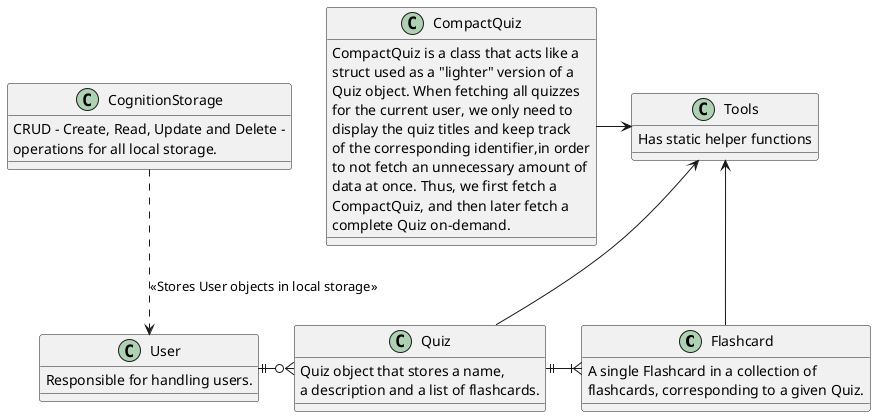 @startuml
'https://plantuml.com/es/class-diagram

class Flashcard{
A single Flashcard in a collection of 
flashcards, corresponding to a given Quiz.
}
class Quiz{
Quiz object that stores a name, 
a description and a list of flashcards.
}
class User{
Responsible for handling users.
}
class Tools{
Has static helper functions
}

class CognitionStorage{
 CRUD - Create, Read, Update and Delete -
 operations for all local storage.

}

class CompactQuiz{
CompactQuiz is a class that acts like a 
struct used as a "lighter" version of a 
Quiz object. When fetching all quizzes 
for the current user, we only need to 
display the quiz titles and keep track 
of the corresponding identifier,in order 
to not fetch an unnecessary amount of 
data at once. Thus, we first fetch a 
CompactQuiz, and then later fetch a 
complete Quiz on-demand.
 
}

User ||-o{ Quiz
Quiz ||-|{ Flashcard

Tools <-- Quiz
Tools <-- Flashcard

CompactQuiz -> Tools

CognitionStorage ..> User: <<Stores User objects in local storage>>
@enduml